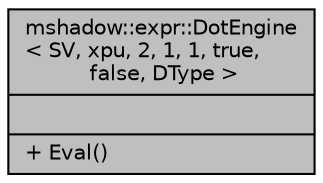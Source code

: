 digraph "mshadow::expr::DotEngine&lt; SV, xpu, 2, 1, 1, true, false, DType &gt;"
{
 // LATEX_PDF_SIZE
  edge [fontname="Helvetica",fontsize="10",labelfontname="Helvetica",labelfontsize="10"];
  node [fontname="Helvetica",fontsize="10",shape=record];
  Node1 [label="{mshadow::expr::DotEngine\l\< SV, xpu, 2, 1, 1, true,\l false, DType \>\n||+ Eval()\l}",height=0.2,width=0.4,color="black", fillcolor="grey75", style="filled", fontcolor="black",tooltip=" "];
}
